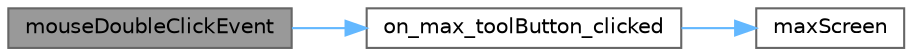 digraph "mouseDoubleClickEvent"
{
 // LATEX_PDF_SIZE
  bgcolor="transparent";
  edge [fontname=Helvetica,fontsize=10,labelfontname=Helvetica,labelfontsize=10];
  node [fontname=Helvetica,fontsize=10,shape=box,height=0.2,width=0.4];
  rankdir="LR";
  Node1 [id="Node000001",label="mouseDoubleClickEvent",height=0.2,width=0.4,color="gray40", fillcolor="grey60", style="filled", fontcolor="black",tooltip="重写鼠标双击事件，触发最大化"];
  Node1 -> Node2 [id="edge1_Node000001_Node000002",color="steelblue1",style="solid",tooltip=" "];
  Node2 [id="Node000002",label="on_max_toolButton_clicked",height=0.2,width=0.4,color="grey40", fillcolor="white", style="filled",URL="$class_title_widget.html#af635eff2a80ee9f1672e53aa3864b3e7",tooltip="最大化按钮点击事件，触发最大化信号"];
  Node2 -> Node3 [id="edge2_Node000002_Node000003",color="steelblue1",style="solid",tooltip=" "];
  Node3 [id="Node000003",label="maxScreen",height=0.2,width=0.4,color="grey40", fillcolor="white", style="filled",URL="$class_title_widget.html#a992988d596e79194a707af831db3f4ea",tooltip="最大化信号，通知窗口最大化"];
}
